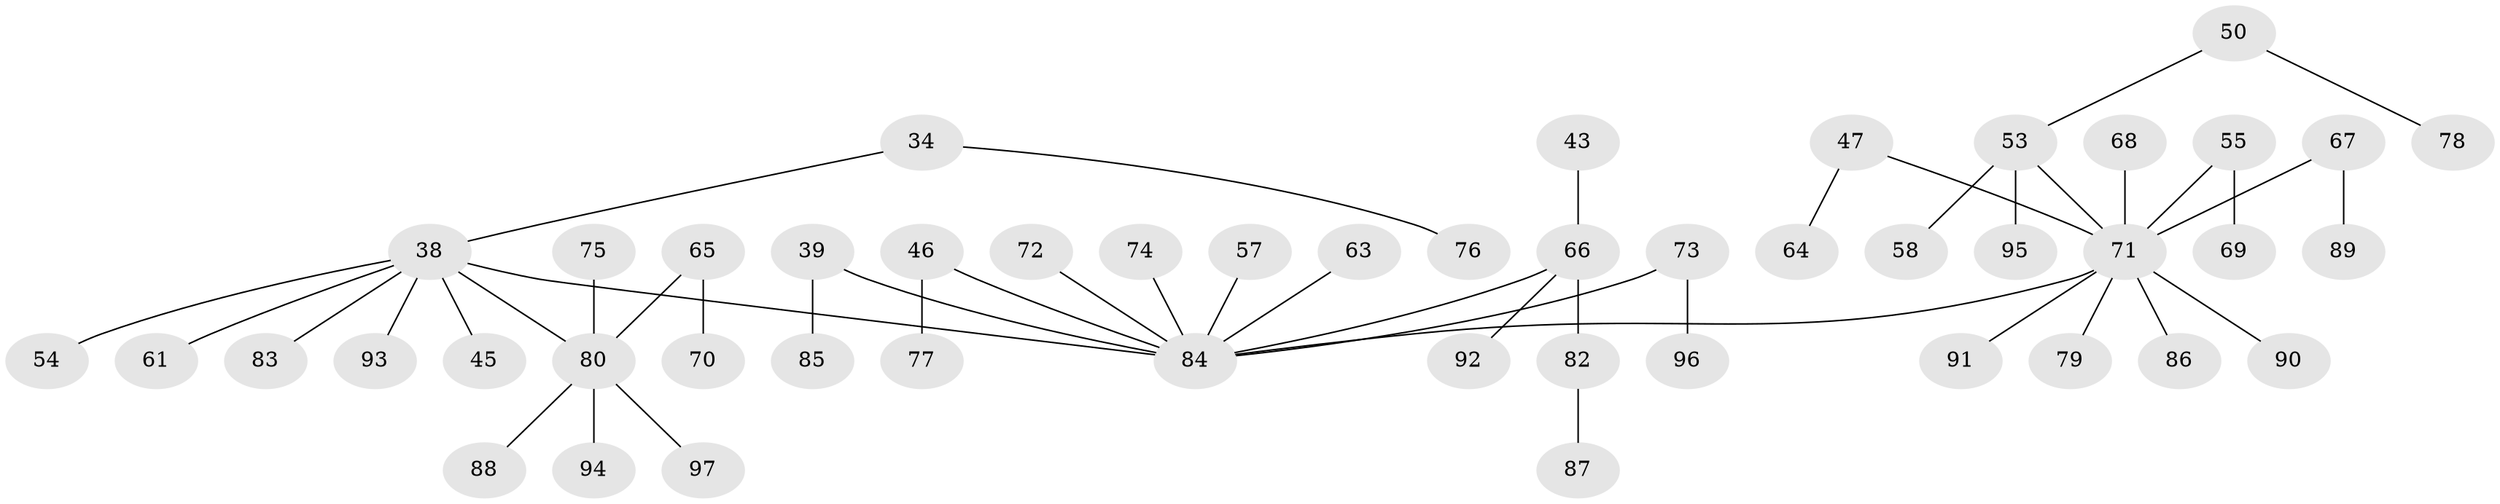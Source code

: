 // original degree distribution, {6: 0.020618556701030927, 3: 0.13402061855670103, 7: 0.020618556701030927, 2: 0.23711340206185566, 4: 0.041237113402061855, 1: 0.5154639175257731, 5: 0.030927835051546393}
// Generated by graph-tools (version 1.1) at 2025/53/03/09/25 04:53:19]
// undirected, 48 vertices, 47 edges
graph export_dot {
graph [start="1"]
  node [color=gray90,style=filled];
  34;
  38 [super="+35"];
  39;
  43;
  45;
  46;
  47;
  50;
  53 [super="+40"];
  54;
  55;
  57;
  58;
  61 [super="+29"];
  63;
  64;
  65;
  66 [super="+28"];
  67;
  68;
  69;
  70;
  71 [super="+2+3+6+16+21+42+41+44+37+48+56+51"];
  72;
  73;
  74;
  75;
  76;
  77;
  78;
  79;
  80 [super="+25+49+36+60+59+19+24+62"];
  82;
  83;
  84 [super="+30+81"];
  85;
  86;
  87;
  88;
  89;
  90;
  91;
  92;
  93;
  94;
  95;
  96;
  97;
  34 -- 76;
  34 -- 38;
  38 -- 45;
  38 -- 80;
  38 -- 83;
  38 -- 84;
  38 -- 93;
  38 -- 54;
  38 -- 61;
  39 -- 85;
  39 -- 84;
  43 -- 66;
  46 -- 77;
  46 -- 84;
  47 -- 64;
  47 -- 71;
  50 -- 78;
  50 -- 53;
  53 -- 71;
  53 -- 58;
  53 -- 95;
  55 -- 69;
  55 -- 71;
  57 -- 84;
  63 -- 84;
  65 -- 70;
  65 -- 80;
  66 -- 82;
  66 -- 92;
  66 -- 84;
  67 -- 89;
  67 -- 71;
  68 -- 71;
  71 -- 91;
  71 -- 90;
  71 -- 79;
  71 -- 86;
  71 -- 84;
  72 -- 84;
  73 -- 96;
  73 -- 84;
  74 -- 84;
  75 -- 80;
  80 -- 97;
  80 -- 94;
  80 -- 88;
  82 -- 87;
}
